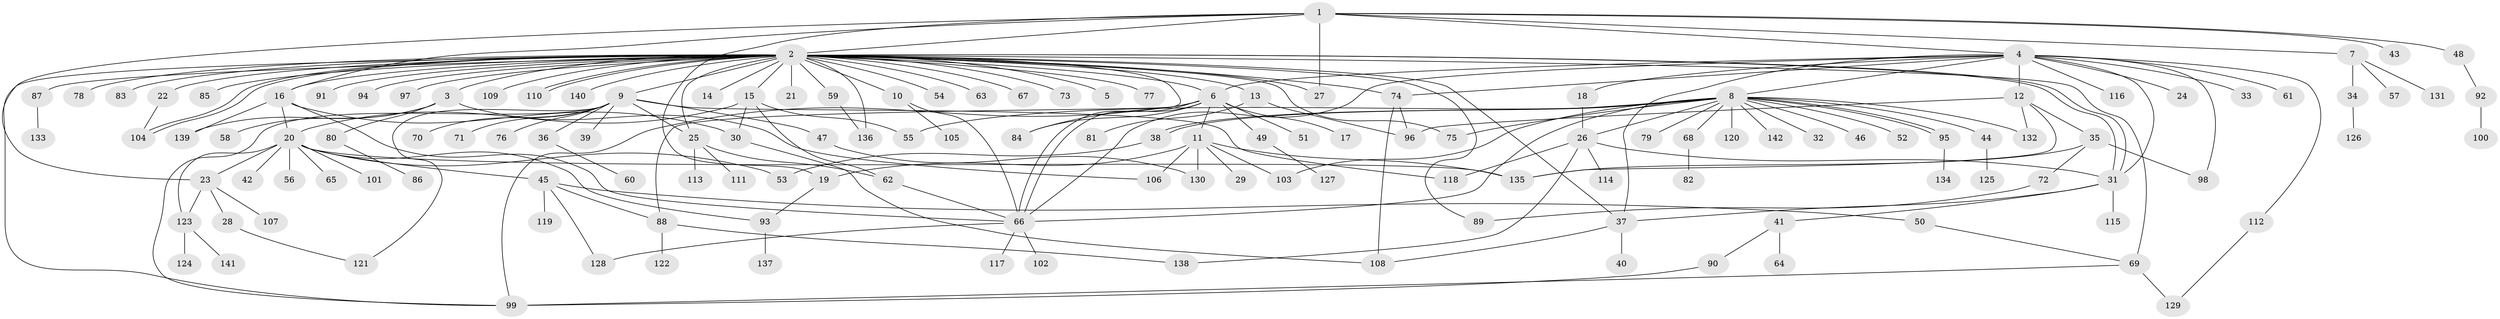 // coarse degree distribution, {43: 0.008849557522123894, 5: 0.04424778761061947, 14: 0.008849557522123894, 1: 0.5309734513274337, 13: 0.008849557522123894, 3: 0.07079646017699115, 18: 0.008849557522123894, 10: 0.02654867256637168, 2: 0.21238938053097345, 7: 0.008849557522123894, 6: 0.035398230088495575, 4: 0.035398230088495575}
// Generated by graph-tools (version 1.1) at 2025/23/03/03/25 07:23:52]
// undirected, 142 vertices, 200 edges
graph export_dot {
graph [start="1"]
  node [color=gray90,style=filled];
  1;
  2;
  3;
  4;
  5;
  6;
  7;
  8;
  9;
  10;
  11;
  12;
  13;
  14;
  15;
  16;
  17;
  18;
  19;
  20;
  21;
  22;
  23;
  24;
  25;
  26;
  27;
  28;
  29;
  30;
  31;
  32;
  33;
  34;
  35;
  36;
  37;
  38;
  39;
  40;
  41;
  42;
  43;
  44;
  45;
  46;
  47;
  48;
  49;
  50;
  51;
  52;
  53;
  54;
  55;
  56;
  57;
  58;
  59;
  60;
  61;
  62;
  63;
  64;
  65;
  66;
  67;
  68;
  69;
  70;
  71;
  72;
  73;
  74;
  75;
  76;
  77;
  78;
  79;
  80;
  81;
  82;
  83;
  84;
  85;
  86;
  87;
  88;
  89;
  90;
  91;
  92;
  93;
  94;
  95;
  96;
  97;
  98;
  99;
  100;
  101;
  102;
  103;
  104;
  105;
  106;
  107;
  108;
  109;
  110;
  111;
  112;
  113;
  114;
  115;
  116;
  117;
  118;
  119;
  120;
  121;
  122;
  123;
  124;
  125;
  126;
  127;
  128;
  129;
  130;
  131;
  132;
  133;
  134;
  135;
  136;
  137;
  138;
  139;
  140;
  141;
  142;
  1 -- 2;
  1 -- 4;
  1 -- 7;
  1 -- 16;
  1 -- 19;
  1 -- 23;
  1 -- 27;
  1 -- 43;
  1 -- 48;
  2 -- 3;
  2 -- 5;
  2 -- 6;
  2 -- 9;
  2 -- 10;
  2 -- 13;
  2 -- 14;
  2 -- 15;
  2 -- 16;
  2 -- 21;
  2 -- 22;
  2 -- 25;
  2 -- 27;
  2 -- 31;
  2 -- 31;
  2 -- 37;
  2 -- 54;
  2 -- 59;
  2 -- 63;
  2 -- 67;
  2 -- 69;
  2 -- 73;
  2 -- 74;
  2 -- 75;
  2 -- 77;
  2 -- 78;
  2 -- 83;
  2 -- 84;
  2 -- 85;
  2 -- 87;
  2 -- 89;
  2 -- 91;
  2 -- 94;
  2 -- 97;
  2 -- 99;
  2 -- 104;
  2 -- 104;
  2 -- 109;
  2 -- 110;
  2 -- 110;
  2 -- 136;
  2 -- 140;
  3 -- 58;
  3 -- 80;
  3 -- 106;
  3 -- 139;
  4 -- 6;
  4 -- 8;
  4 -- 12;
  4 -- 18;
  4 -- 24;
  4 -- 31;
  4 -- 33;
  4 -- 37;
  4 -- 61;
  4 -- 66;
  4 -- 74;
  4 -- 98;
  4 -- 112;
  4 -- 116;
  6 -- 11;
  6 -- 17;
  6 -- 49;
  6 -- 51;
  6 -- 66;
  6 -- 66;
  6 -- 84;
  6 -- 88;
  6 -- 99;
  7 -- 34;
  7 -- 57;
  7 -- 131;
  8 -- 26;
  8 -- 32;
  8 -- 38;
  8 -- 38;
  8 -- 44;
  8 -- 46;
  8 -- 52;
  8 -- 55;
  8 -- 66;
  8 -- 68;
  8 -- 75;
  8 -- 79;
  8 -- 95;
  8 -- 95;
  8 -- 103;
  8 -- 120;
  8 -- 132;
  8 -- 142;
  9 -- 25;
  9 -- 36;
  9 -- 39;
  9 -- 47;
  9 -- 70;
  9 -- 71;
  9 -- 76;
  9 -- 99;
  9 -- 118;
  9 -- 121;
  10 -- 66;
  10 -- 105;
  11 -- 19;
  11 -- 29;
  11 -- 103;
  11 -- 106;
  11 -- 130;
  11 -- 135;
  12 -- 35;
  12 -- 96;
  12 -- 132;
  12 -- 135;
  13 -- 81;
  13 -- 96;
  15 -- 20;
  15 -- 30;
  15 -- 55;
  15 -- 62;
  16 -- 20;
  16 -- 30;
  16 -- 66;
  16 -- 139;
  18 -- 26;
  19 -- 93;
  20 -- 23;
  20 -- 42;
  20 -- 45;
  20 -- 53;
  20 -- 56;
  20 -- 65;
  20 -- 93;
  20 -- 101;
  20 -- 123;
  20 -- 135;
  22 -- 104;
  23 -- 28;
  23 -- 107;
  23 -- 123;
  25 -- 62;
  25 -- 111;
  25 -- 113;
  26 -- 31;
  26 -- 114;
  26 -- 118;
  26 -- 138;
  28 -- 121;
  30 -- 108;
  31 -- 37;
  31 -- 41;
  31 -- 115;
  34 -- 126;
  35 -- 72;
  35 -- 98;
  35 -- 135;
  36 -- 60;
  37 -- 40;
  37 -- 108;
  38 -- 53;
  41 -- 64;
  41 -- 90;
  44 -- 125;
  45 -- 50;
  45 -- 88;
  45 -- 119;
  45 -- 128;
  47 -- 130;
  48 -- 92;
  49 -- 127;
  50 -- 69;
  59 -- 136;
  62 -- 66;
  66 -- 102;
  66 -- 117;
  66 -- 128;
  68 -- 82;
  69 -- 99;
  69 -- 129;
  72 -- 89;
  74 -- 96;
  74 -- 108;
  80 -- 86;
  87 -- 133;
  88 -- 122;
  88 -- 138;
  90 -- 99;
  92 -- 100;
  93 -- 137;
  95 -- 134;
  112 -- 129;
  123 -- 124;
  123 -- 141;
}
